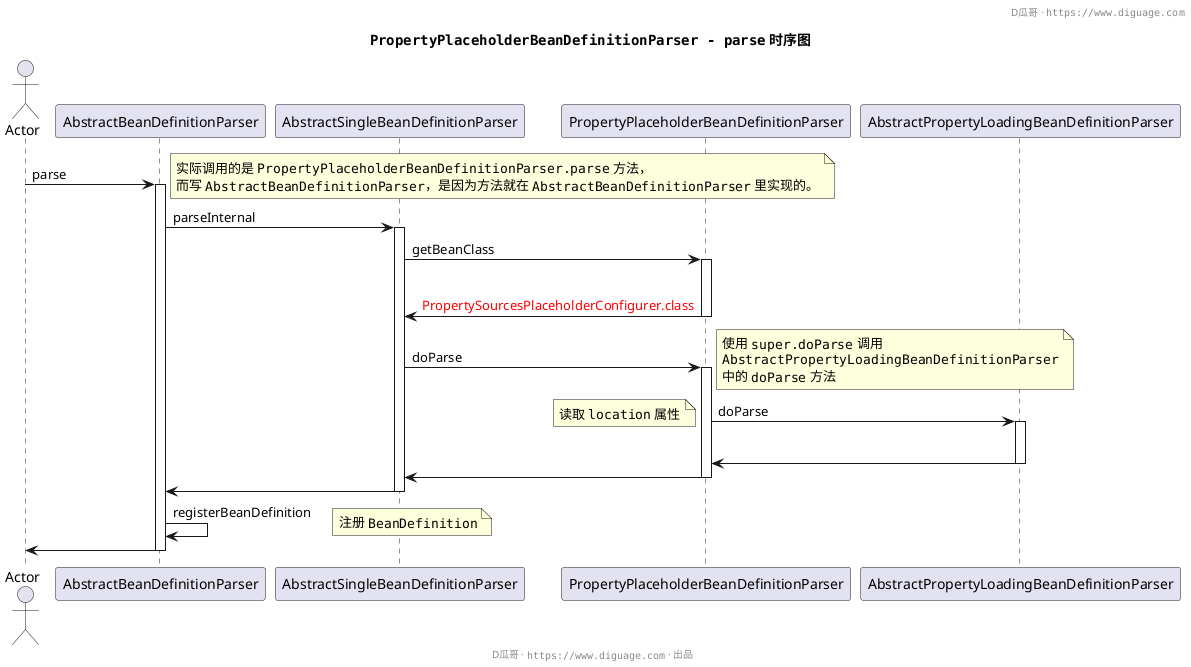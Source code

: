 @startuml
header D瓜哥 · ""https://www.diguage.com""

title **""PropertyPlaceholderBeanDefinitionParser - parse"" 时序图 **


actor Actor

Actor -> AbstractBeanDefinitionParser: parse
activate AbstractBeanDefinitionParser
note right: 实际调用的是 ""PropertyPlaceholderBeanDefinitionParser.parse"" 方法，\n而写 ""AbstractBeanDefinitionParser""，是因为方法就在 ""AbstractBeanDefinitionParser"" 里实现的。

    AbstractBeanDefinitionParser -> AbstractSingleBeanDefinitionParser: parseInternal
    activate AbstractSingleBeanDefinitionParser

        AbstractSingleBeanDefinitionParser -> PropertyPlaceholderBeanDefinitionParser:getBeanClass
        activate PropertyPlaceholderBeanDefinitionParser
        |||
        AbstractSingleBeanDefinitionParser <- PropertyPlaceholderBeanDefinitionParser:<font color=red>PropertySourcesPlaceholderConfigurer.class</font>
        deactivate PropertyPlaceholderBeanDefinitionParser

        AbstractSingleBeanDefinitionParser -> PropertyPlaceholderBeanDefinitionParser:doParse
        activate PropertyPlaceholderBeanDefinitionParser
        note right: 使用 ""super.doParse"" 调用\n""AbstractPropertyLoadingBeanDefinitionParser""\n中的 ""doParse"" 方法

            PropertyPlaceholderBeanDefinitionParser -> AbstractPropertyLoadingBeanDefinitionParser:doParse
            activate AbstractPropertyLoadingBeanDefinitionParser
            note left: 读取 ""location"" 属性
            |||
            PropertyPlaceholderBeanDefinitionParser <- AbstractPropertyLoadingBeanDefinitionParser
            deactivate AbstractPropertyLoadingBeanDefinitionParser

        AbstractSingleBeanDefinitionParser <- PropertyPlaceholderBeanDefinitionParser
        deactivate PropertyPlaceholderBeanDefinitionParser

    AbstractBeanDefinitionParser <- AbstractSingleBeanDefinitionParser
    deactivate AbstractSingleBeanDefinitionParser

    AbstractBeanDefinitionParser -> AbstractBeanDefinitionParser:registerBeanDefinition
    note right: 注册 ""BeanDefinition""

Actor <- AbstractBeanDefinitionParser
deactivate AbstractBeanDefinitionParser


footer D瓜哥 · ""https://www.diguage.com"" · 出品
@enduml